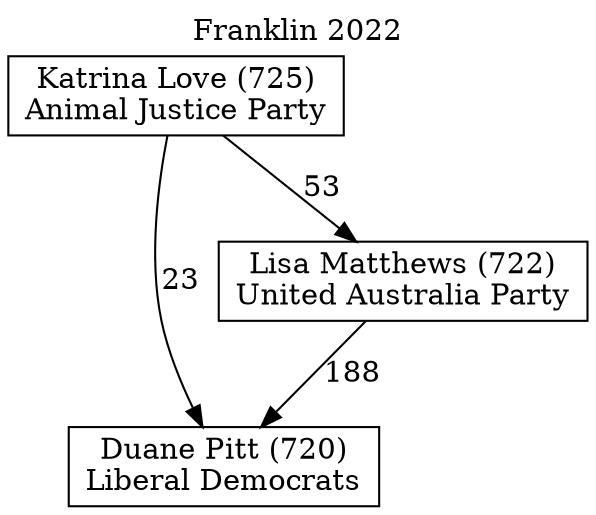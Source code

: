 // House preference flow
digraph "Duane Pitt (720)_Franklin_2022" {
	graph [label="Franklin 2022" labelloc=t mclimit=10]
	node [shape=box]
	"Duane Pitt (720)" [label="Duane Pitt (720)
Liberal Democrats"]
	"Lisa Matthews (722)" [label="Lisa Matthews (722)
United Australia Party"]
	"Katrina Love (725)" [label="Katrina Love (725)
Animal Justice Party"]
	"Lisa Matthews (722)" -> "Duane Pitt (720)" [label=188]
	"Katrina Love (725)" -> "Lisa Matthews (722)" [label=53]
	"Katrina Love (725)" -> "Duane Pitt (720)" [label=23]
}
